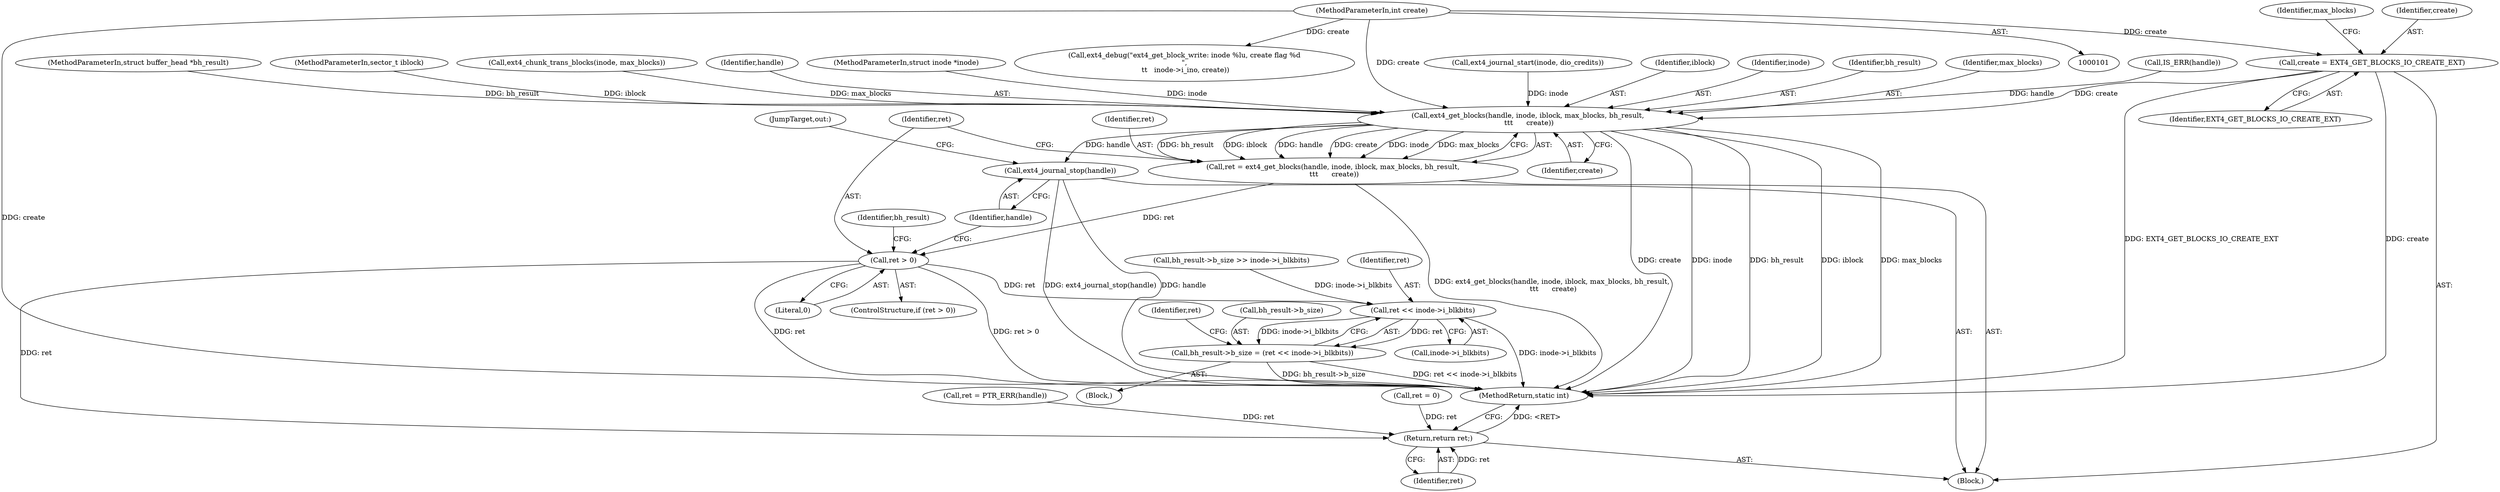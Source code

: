 digraph "1_linux_744692dc059845b2a3022119871846e74d4f6e11_8@API" {
"1000132" [label="(Call,create = EXT4_GET_BLOCKS_IO_CREATE_EXT)"];
"1000105" [label="(MethodParameterIn,int create)"];
"1000163" [label="(Call,ext4_get_blocks(handle, inode, iblock, max_blocks, bh_result,\n \t\t\t      create))"];
"1000161" [label="(Call,ret = ext4_get_blocks(handle, inode, iblock, max_blocks, bh_result,\n \t\t\t      create))"];
"1000171" [label="(Call,ret > 0)"];
"1000179" [label="(Call,ret << inode->i_blkbits)"];
"1000175" [label="(Call,bh_result->b_size = (ret << inode->i_blkbits))"];
"1000190" [label="(Return,return ret;)"];
"1000187" [label="(Call,ext4_journal_stop(handle))"];
"1000105" [label="(MethodParameterIn,int create)"];
"1000164" [label="(Identifier,handle)"];
"1000179" [label="(Call,ret << inode->i_blkbits)"];
"1000181" [label="(Call,inode->i_blkbits)"];
"1000185" [label="(Identifier,ret)"];
"1000126" [label="(Call,ext4_debug(\"ext4_get_block_write: inode %lu, create flag %d\n\",\n \t\t   inode->i_ino, create))"];
"1000163" [label="(Call,ext4_get_blocks(handle, inode, iblock, max_blocks, bh_result,\n \t\t\t      create))"];
"1000171" [label="(Call,ret > 0)"];
"1000184" [label="(Call,ret = 0)"];
"1000118" [label="(Call,bh_result->b_size >> inode->i_blkbits)"];
"1000102" [label="(MethodParameterIn,struct inode *inode)"];
"1000191" [label="(Identifier,ret)"];
"1000149" [label="(Call,ext4_journal_start(inode, dio_credits))"];
"1000188" [label="(Identifier,handle)"];
"1000180" [label="(Identifier,ret)"];
"1000190" [label="(Return,return ret;)"];
"1000187" [label="(Call,ext4_journal_stop(handle))"];
"1000169" [label="(Identifier,create)"];
"1000106" [label="(Block,)"];
"1000134" [label="(Identifier,EXT4_GET_BLOCKS_IO_CREATE_EXT)"];
"1000156" [label="(Call,ret = PTR_ERR(handle))"];
"1000176" [label="(Call,bh_result->b_size)"];
"1000133" [label="(Identifier,create)"];
"1000166" [label="(Identifier,iblock)"];
"1000162" [label="(Identifier,ret)"];
"1000172" [label="(Identifier,ret)"];
"1000165" [label="(Identifier,inode)"];
"1000167" [label="(Identifier,max_blocks)"];
"1000170" [label="(ControlStructure,if (ret > 0))"];
"1000174" [label="(Block,)"];
"1000192" [label="(MethodReturn,static int)"];
"1000153" [label="(Call,IS_ERR(handle))"];
"1000173" [label="(Literal,0)"];
"1000168" [label="(Identifier,bh_result)"];
"1000104" [label="(MethodParameterIn,struct buffer_head *bh_result)"];
"1000103" [label="(MethodParameterIn,sector_t iblock)"];
"1000177" [label="(Identifier,bh_result)"];
"1000144" [label="(Call,ext4_chunk_trans_blocks(inode, max_blocks))"];
"1000175" [label="(Call,bh_result->b_size = (ret << inode->i_blkbits))"];
"1000132" [label="(Call,create = EXT4_GET_BLOCKS_IO_CREATE_EXT)"];
"1000189" [label="(JumpTarget,out:)"];
"1000137" [label="(Identifier,max_blocks)"];
"1000161" [label="(Call,ret = ext4_get_blocks(handle, inode, iblock, max_blocks, bh_result,\n \t\t\t      create))"];
"1000132" -> "1000106"  [label="AST: "];
"1000132" -> "1000134"  [label="CFG: "];
"1000133" -> "1000132"  [label="AST: "];
"1000134" -> "1000132"  [label="AST: "];
"1000137" -> "1000132"  [label="CFG: "];
"1000132" -> "1000192"  [label="DDG: EXT4_GET_BLOCKS_IO_CREATE_EXT"];
"1000132" -> "1000192"  [label="DDG: create"];
"1000105" -> "1000132"  [label="DDG: create"];
"1000132" -> "1000163"  [label="DDG: create"];
"1000105" -> "1000101"  [label="AST: "];
"1000105" -> "1000192"  [label="DDG: create"];
"1000105" -> "1000126"  [label="DDG: create"];
"1000105" -> "1000163"  [label="DDG: create"];
"1000163" -> "1000161"  [label="AST: "];
"1000163" -> "1000169"  [label="CFG: "];
"1000164" -> "1000163"  [label="AST: "];
"1000165" -> "1000163"  [label="AST: "];
"1000166" -> "1000163"  [label="AST: "];
"1000167" -> "1000163"  [label="AST: "];
"1000168" -> "1000163"  [label="AST: "];
"1000169" -> "1000163"  [label="AST: "];
"1000161" -> "1000163"  [label="CFG: "];
"1000163" -> "1000192"  [label="DDG: create"];
"1000163" -> "1000192"  [label="DDG: inode"];
"1000163" -> "1000192"  [label="DDG: bh_result"];
"1000163" -> "1000192"  [label="DDG: iblock"];
"1000163" -> "1000192"  [label="DDG: max_blocks"];
"1000163" -> "1000161"  [label="DDG: bh_result"];
"1000163" -> "1000161"  [label="DDG: iblock"];
"1000163" -> "1000161"  [label="DDG: handle"];
"1000163" -> "1000161"  [label="DDG: create"];
"1000163" -> "1000161"  [label="DDG: inode"];
"1000163" -> "1000161"  [label="DDG: max_blocks"];
"1000153" -> "1000163"  [label="DDG: handle"];
"1000149" -> "1000163"  [label="DDG: inode"];
"1000102" -> "1000163"  [label="DDG: inode"];
"1000103" -> "1000163"  [label="DDG: iblock"];
"1000144" -> "1000163"  [label="DDG: max_blocks"];
"1000104" -> "1000163"  [label="DDG: bh_result"];
"1000163" -> "1000187"  [label="DDG: handle"];
"1000161" -> "1000106"  [label="AST: "];
"1000162" -> "1000161"  [label="AST: "];
"1000172" -> "1000161"  [label="CFG: "];
"1000161" -> "1000192"  [label="DDG: ext4_get_blocks(handle, inode, iblock, max_blocks, bh_result,\n \t\t\t      create)"];
"1000161" -> "1000171"  [label="DDG: ret"];
"1000171" -> "1000170"  [label="AST: "];
"1000171" -> "1000173"  [label="CFG: "];
"1000172" -> "1000171"  [label="AST: "];
"1000173" -> "1000171"  [label="AST: "];
"1000177" -> "1000171"  [label="CFG: "];
"1000188" -> "1000171"  [label="CFG: "];
"1000171" -> "1000192"  [label="DDG: ret"];
"1000171" -> "1000192"  [label="DDG: ret > 0"];
"1000171" -> "1000179"  [label="DDG: ret"];
"1000171" -> "1000190"  [label="DDG: ret"];
"1000179" -> "1000175"  [label="AST: "];
"1000179" -> "1000181"  [label="CFG: "];
"1000180" -> "1000179"  [label="AST: "];
"1000181" -> "1000179"  [label="AST: "];
"1000175" -> "1000179"  [label="CFG: "];
"1000179" -> "1000192"  [label="DDG: inode->i_blkbits"];
"1000179" -> "1000175"  [label="DDG: ret"];
"1000179" -> "1000175"  [label="DDG: inode->i_blkbits"];
"1000118" -> "1000179"  [label="DDG: inode->i_blkbits"];
"1000175" -> "1000174"  [label="AST: "];
"1000176" -> "1000175"  [label="AST: "];
"1000185" -> "1000175"  [label="CFG: "];
"1000175" -> "1000192"  [label="DDG: ret << inode->i_blkbits"];
"1000175" -> "1000192"  [label="DDG: bh_result->b_size"];
"1000190" -> "1000106"  [label="AST: "];
"1000190" -> "1000191"  [label="CFG: "];
"1000191" -> "1000190"  [label="AST: "];
"1000192" -> "1000190"  [label="CFG: "];
"1000190" -> "1000192"  [label="DDG: <RET>"];
"1000191" -> "1000190"  [label="DDG: ret"];
"1000184" -> "1000190"  [label="DDG: ret"];
"1000156" -> "1000190"  [label="DDG: ret"];
"1000187" -> "1000106"  [label="AST: "];
"1000187" -> "1000188"  [label="CFG: "];
"1000188" -> "1000187"  [label="AST: "];
"1000189" -> "1000187"  [label="CFG: "];
"1000187" -> "1000192"  [label="DDG: handle"];
"1000187" -> "1000192"  [label="DDG: ext4_journal_stop(handle)"];
}
